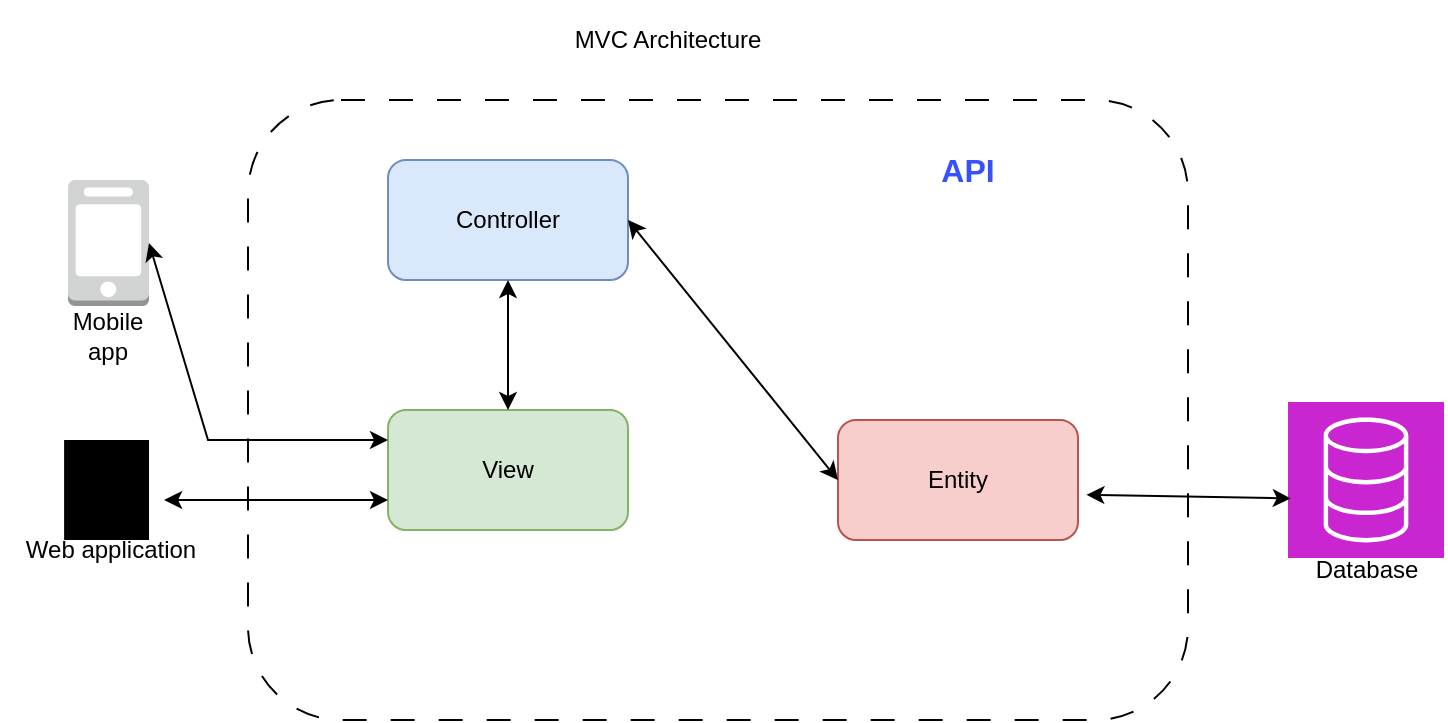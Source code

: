 <mxfile version="26.1.1">
  <diagram id="Ht1M8jgEwFfnCIfOTk4-" name="Page-1">
    <mxGraphModel dx="1050" dy="558" grid="1" gridSize="10" guides="1" tooltips="1" connect="1" arrows="1" fold="1" page="1" pageScale="1" pageWidth="1169" pageHeight="827" math="0" shadow="0">
      <root>
        <mxCell id="0" />
        <mxCell id="1" parent="0" />
        <mxCell id="PolIuKJfyJ1Xv0H0Sq_A-29" value="" style="rounded=1;whiteSpace=wrap;html=1;dashed=1;dashPattern=12 12;" vertex="1" parent="1">
          <mxGeometry x="290" y="70" width="470" height="310" as="geometry" />
        </mxCell>
        <mxCell id="PolIuKJfyJ1Xv0H0Sq_A-8" value="" style="sketch=0;points=[[0,0,0],[0.25,0,0],[0.5,0,0],[0.75,0,0],[1,0,0],[0,1,0],[0.25,1,0],[0.5,1,0],[0.75,1,0],[1,1,0],[0,0.25,0],[0,0.5,0],[0,0.75,0],[1,0.25,0],[1,0.5,0],[1,0.75,0]];outlineConnect=0;fontColor=#232F3E;fillColor=#C925D1;strokeColor=#ffffff;dashed=0;verticalLabelPosition=bottom;verticalAlign=top;align=center;html=1;fontSize=12;fontStyle=0;aspect=fixed;shape=mxgraph.aws4.resourceIcon;resIcon=mxgraph.aws4.database;" vertex="1" parent="1">
          <mxGeometry x="810" y="221" width="78" height="78" as="geometry" />
        </mxCell>
        <mxCell id="PolIuKJfyJ1Xv0H0Sq_A-9" value="Database" style="text;html=1;align=center;verticalAlign=middle;resizable=0;points=[];autosize=1;strokeColor=none;fillColor=none;" vertex="1" parent="1">
          <mxGeometry x="814" y="290" width="70" height="30" as="geometry" />
        </mxCell>
        <mxCell id="PolIuKJfyJ1Xv0H0Sq_A-10" value="" style="endArrow=classic;startArrow=classic;html=1;rounded=0;exitX=1.035;exitY=0.623;exitDx=0;exitDy=0;exitPerimeter=0;entryX=0.018;entryY=0.618;entryDx=0;entryDy=0;entryPerimeter=0;" edge="1" parent="1" source="PolIuKJfyJ1Xv0H0Sq_A-11" target="PolIuKJfyJ1Xv0H0Sq_A-8">
          <mxGeometry width="50" height="50" relative="1" as="geometry">
            <mxPoint x="630" y="270" as="sourcePoint" />
            <mxPoint x="870" y="270" as="targetPoint" />
          </mxGeometry>
        </mxCell>
        <mxCell id="PolIuKJfyJ1Xv0H0Sq_A-11" value="Entity " style="rounded=1;whiteSpace=wrap;html=1;fillColor=#f8cecc;strokeColor=#b85450;" vertex="1" parent="1">
          <mxGeometry x="585" y="230" width="120" height="60" as="geometry" />
        </mxCell>
        <mxCell id="PolIuKJfyJ1Xv0H0Sq_A-12" value="Controller" style="rounded=1;whiteSpace=wrap;html=1;fillColor=#dae8fc;strokeColor=#6c8ebf;" vertex="1" parent="1">
          <mxGeometry x="360" y="100" width="120" height="60" as="geometry" />
        </mxCell>
        <mxCell id="PolIuKJfyJ1Xv0H0Sq_A-15" value="" style="endArrow=classic;startArrow=classic;html=1;rounded=0;exitX=1;exitY=0.5;exitDx=0;exitDy=0;entryX=0;entryY=0.5;entryDx=0;entryDy=0;" edge="1" parent="1" source="PolIuKJfyJ1Xv0H0Sq_A-12" target="PolIuKJfyJ1Xv0H0Sq_A-11">
          <mxGeometry width="50" height="50" relative="1" as="geometry">
            <mxPoint x="520" y="270" as="sourcePoint" />
            <mxPoint x="570" y="220" as="targetPoint" />
          </mxGeometry>
        </mxCell>
        <mxCell id="PolIuKJfyJ1Xv0H0Sq_A-16" value="View" style="rounded=1;whiteSpace=wrap;html=1;fillColor=#d5e8d4;strokeColor=#82b366;" vertex="1" parent="1">
          <mxGeometry x="360" y="225" width="120" height="60" as="geometry" />
        </mxCell>
        <mxCell id="PolIuKJfyJ1Xv0H0Sq_A-18" value="" style="endArrow=classic;startArrow=classic;html=1;rounded=0;entryX=0.5;entryY=1;entryDx=0;entryDy=0;exitX=0.5;exitY=0;exitDx=0;exitDy=0;" edge="1" parent="1" source="PolIuKJfyJ1Xv0H0Sq_A-16" target="PolIuKJfyJ1Xv0H0Sq_A-12">
          <mxGeometry width="50" height="50" relative="1" as="geometry">
            <mxPoint x="520" y="430" as="sourcePoint" />
            <mxPoint x="570" y="380" as="targetPoint" />
          </mxGeometry>
        </mxCell>
        <mxCell id="PolIuKJfyJ1Xv0H0Sq_A-19" value="" style="outlineConnect=0;dashed=0;verticalLabelPosition=bottom;verticalAlign=top;align=center;html=1;shape=mxgraph.aws3.mobile_client;fillColor=#D2D3D3;gradientColor=none;" vertex="1" parent="1">
          <mxGeometry x="200" y="110" width="40.5" height="63" as="geometry" />
        </mxCell>
        <mxCell id="PolIuKJfyJ1Xv0H0Sq_A-22" value="Mobile app" style="text;html=1;align=center;verticalAlign=middle;whiteSpace=wrap;rounded=0;" vertex="1" parent="1">
          <mxGeometry x="190" y="173" width="60" height="30" as="geometry" />
        </mxCell>
        <mxCell id="PolIuKJfyJ1Xv0H0Sq_A-23" value="" style="sketch=0;verticalLabelPosition=bottom;sketch=0;aspect=fixed;html=1;verticalAlign=top;strokeColor=none;fillColor=#000000;align=center;outlineConnect=0;pointerEvents=1;shape=mxgraph.citrix2.citrix_remote_pc;" vertex="1" parent="1">
          <mxGeometry x="198.05" y="240" width="42.455" height="50" as="geometry" />
        </mxCell>
        <mxCell id="PolIuKJfyJ1Xv0H0Sq_A-24" value="" style="endArrow=classic;startArrow=classic;html=1;rounded=0;entryX=1;entryY=0.5;entryDx=0;entryDy=0;entryPerimeter=0;exitX=0;exitY=0.25;exitDx=0;exitDy=0;" edge="1" parent="1" source="PolIuKJfyJ1Xv0H0Sq_A-16" target="PolIuKJfyJ1Xv0H0Sq_A-19">
          <mxGeometry width="50" height="50" relative="1" as="geometry">
            <mxPoint x="520" y="310" as="sourcePoint" />
            <mxPoint x="570" y="260" as="targetPoint" />
            <Array as="points">
              <mxPoint x="270" y="240" />
            </Array>
          </mxGeometry>
        </mxCell>
        <mxCell id="PolIuKJfyJ1Xv0H0Sq_A-26" value="" style="endArrow=classic;startArrow=classic;html=1;rounded=0;entryX=1.178;entryY=0.6;entryDx=0;entryDy=0;entryPerimeter=0;exitX=0;exitY=0.75;exitDx=0;exitDy=0;" edge="1" parent="1" source="PolIuKJfyJ1Xv0H0Sq_A-16" target="PolIuKJfyJ1Xv0H0Sq_A-23">
          <mxGeometry width="50" height="50" relative="1" as="geometry">
            <mxPoint x="520" y="310" as="sourcePoint" />
            <mxPoint x="570" y="260" as="targetPoint" />
            <Array as="points">
              <mxPoint x="270" y="270" />
            </Array>
          </mxGeometry>
        </mxCell>
        <mxCell id="PolIuKJfyJ1Xv0H0Sq_A-31" value="Web application" style="text;html=1;align=center;verticalAlign=middle;resizable=0;points=[];autosize=1;strokeColor=none;fillColor=none;" vertex="1" parent="1">
          <mxGeometry x="166.23" y="280" width="110" height="30" as="geometry" />
        </mxCell>
        <mxCell id="PolIuKJfyJ1Xv0H0Sq_A-32" value="&lt;font style=&quot;font-size: 16px; color: rgb(54, 82, 255);&quot;&gt;&lt;b&gt;API&lt;/b&gt;&lt;/font&gt;" style="text;html=1;align=center;verticalAlign=middle;whiteSpace=wrap;rounded=0;" vertex="1" parent="1">
          <mxGeometry x="620" y="90" width="60" height="30" as="geometry" />
        </mxCell>
        <mxCell id="PolIuKJfyJ1Xv0H0Sq_A-33" value="MVC Architecture" style="text;html=1;align=center;verticalAlign=middle;whiteSpace=wrap;rounded=0;" vertex="1" parent="1">
          <mxGeometry x="350" y="20" width="300" height="40" as="geometry" />
        </mxCell>
      </root>
    </mxGraphModel>
  </diagram>
</mxfile>
